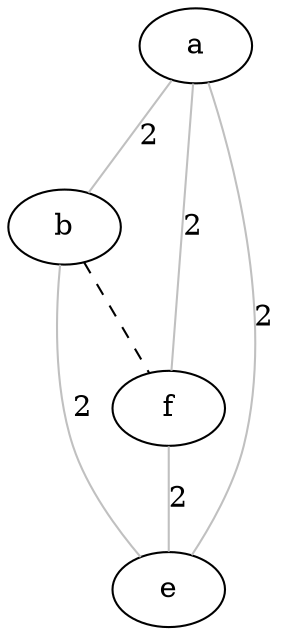 strict graph "()" {
a;
b;
f;
e;
a -- b  [color=grey, label=2, style=solid];
a -- f  [color=grey, label=2, style=solid];
a -- e  [color=grey, label=2, style=solid];
b -- f  [color=black, style=dashed];
b -- e  [color=grey, label=2, style=solid];
f -- e  [color=grey, label=2, style=solid];
}
